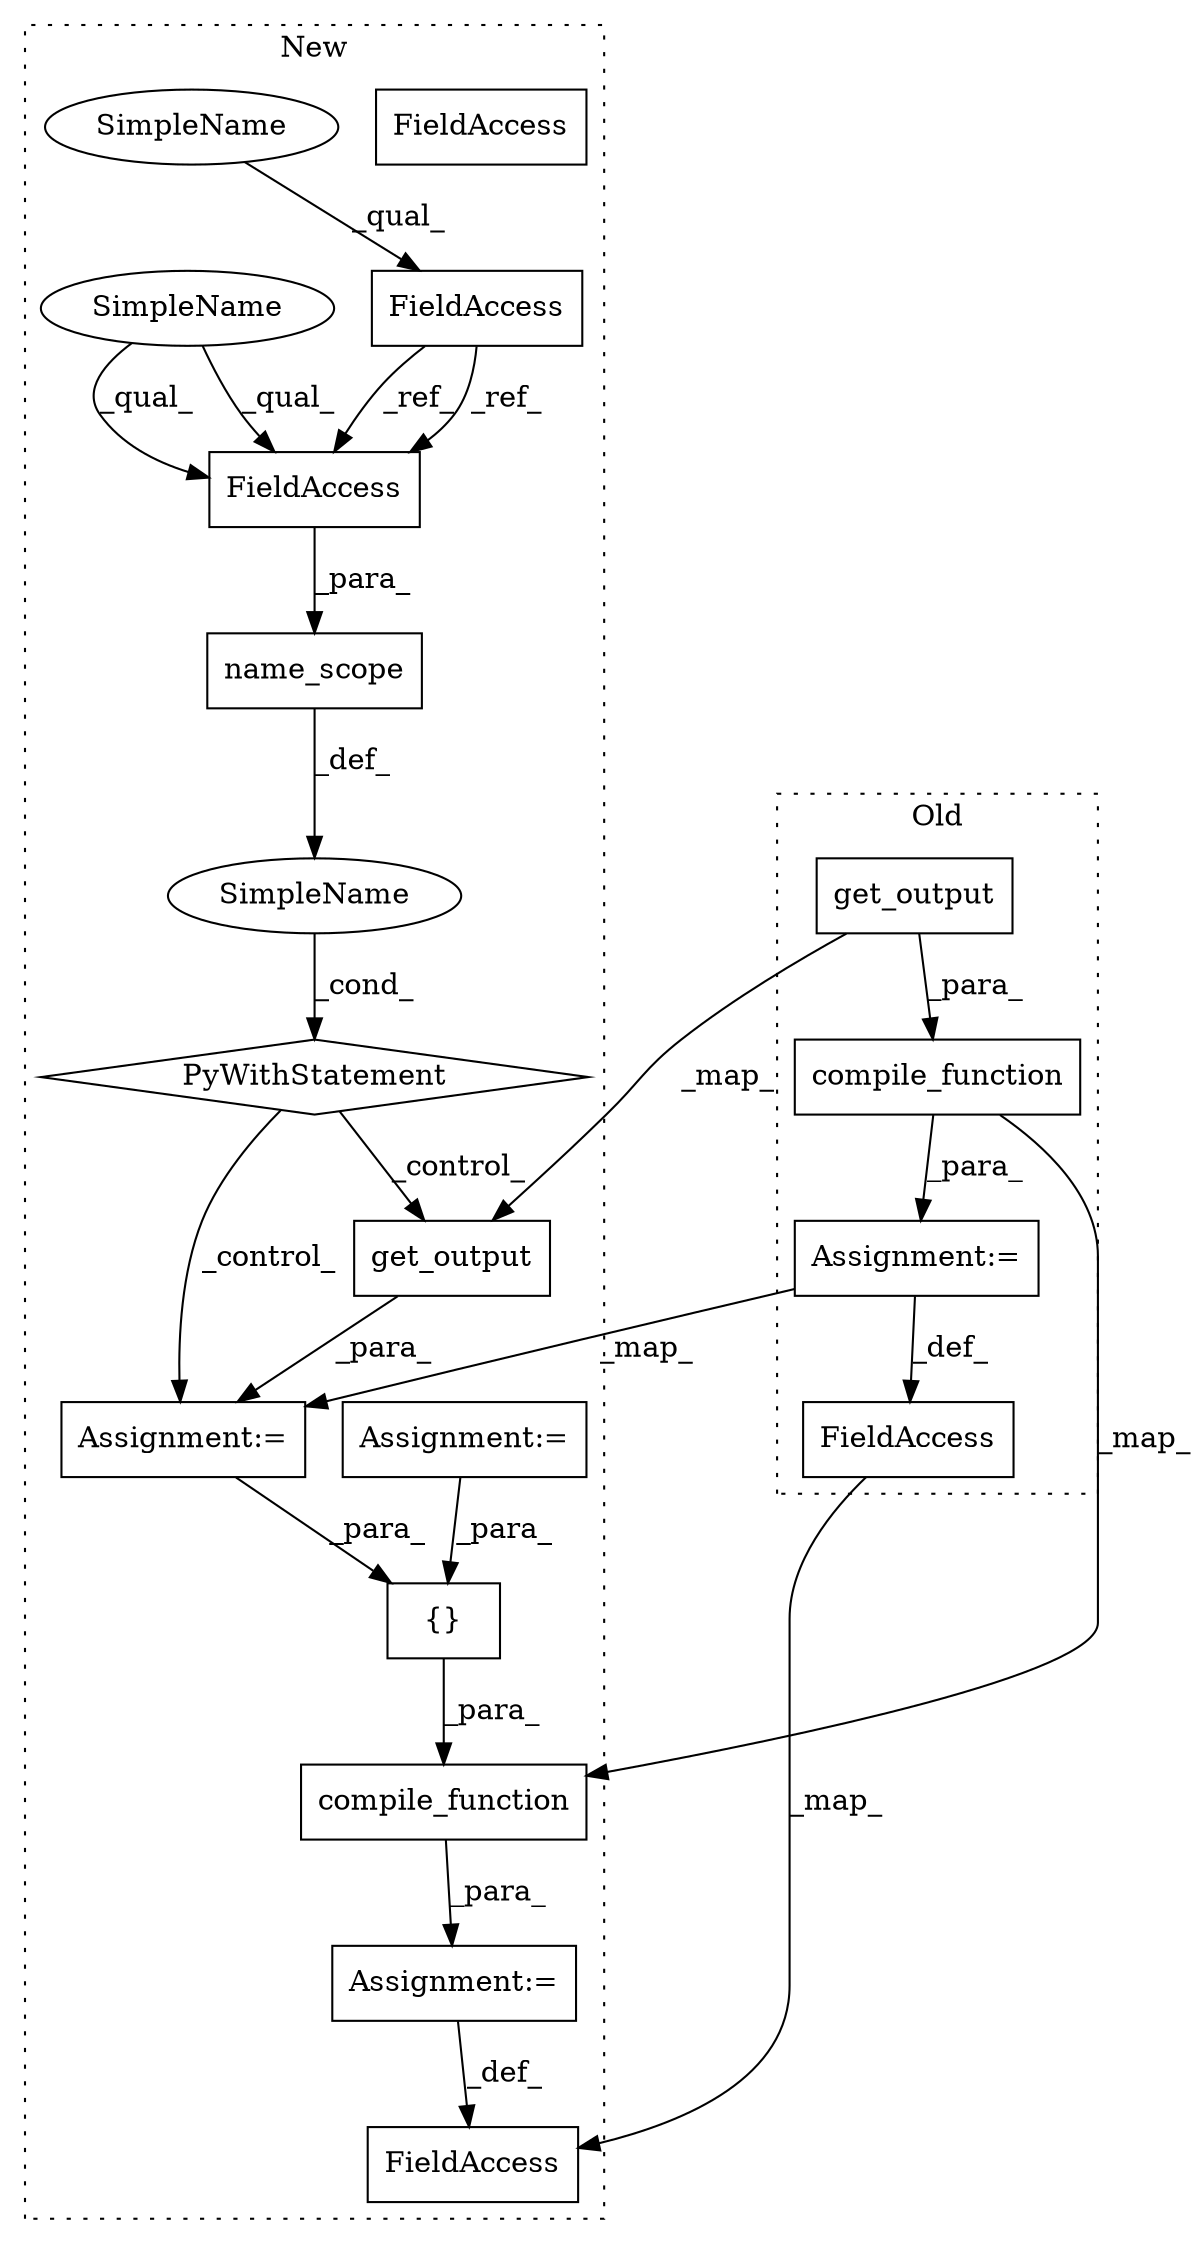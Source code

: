 digraph G {
subgraph cluster0 {
1 [label="get_output" a="32" s="1238,1279" l="11,1" shape="box"];
11 [label="FieldAccess" a="22" s="1127" l="12" shape="box"];
13 [label="Assignment:=" a="7" s="1139" l="1" shape="box"];
15 [label="compile_function" a="32" s="1153,1280" l="17,1" shape="box"];
label = "Old";
style="dotted";
}
subgraph cluster1 {
2 [label="get_output" a="32" s="1257,1298" l="11,1" shape="box"];
3 [label="Assignment:=" a="7" s="1417" l="1" shape="box"];
4 [label="SimpleName" a="42" s="" l="" shape="ellipse"];
5 [label="PyWithStatement" a="104" s="1147,1203" l="10,2" shape="diamond"];
6 [label="name_scope" a="32" s="1168,1202" l="11,1" shape="box"];
7 [label="{}" a="4" s="1503,1523" l="1,1" shape="box"];
8 [label="FieldAccess" a="22" s="1179" l="23" shape="box"];
9 [label="FieldAccess" a="22" s="785" l="23" shape="box"];
10 [label="FieldAccess" a="22" s="1405" l="12" shape="box"];
12 [label="Assignment:=" a="7" s="617" l="19" shape="box"];
14 [label="Assignment:=" a="7" s="1234" l="1" shape="box"];
16 [label="compile_function" a="32" s="1431,1524" l="17,1" shape="box"];
17 [label="SimpleName" a="42" s="785" l="4" shape="ellipse"];
18 [label="SimpleName" a="42" s="1179" l="4" shape="ellipse"];
19 [label="FieldAccess" a="22" s="1179" l="23" shape="box"];
label = "New";
style="dotted";
}
1 -> 15 [label="_para_"];
1 -> 2 [label="_map_"];
2 -> 14 [label="_para_"];
3 -> 10 [label="_def_"];
4 -> 5 [label="_cond_"];
5 -> 14 [label="_control_"];
5 -> 2 [label="_control_"];
6 -> 4 [label="_def_"];
7 -> 16 [label="_para_"];
9 -> 19 [label="_ref_"];
9 -> 19 [label="_ref_"];
11 -> 10 [label="_map_"];
12 -> 7 [label="_para_"];
13 -> 11 [label="_def_"];
13 -> 14 [label="_map_"];
14 -> 7 [label="_para_"];
15 -> 16 [label="_map_"];
15 -> 13 [label="_para_"];
16 -> 3 [label="_para_"];
17 -> 9 [label="_qual_"];
18 -> 19 [label="_qual_"];
18 -> 19 [label="_qual_"];
19 -> 6 [label="_para_"];
}